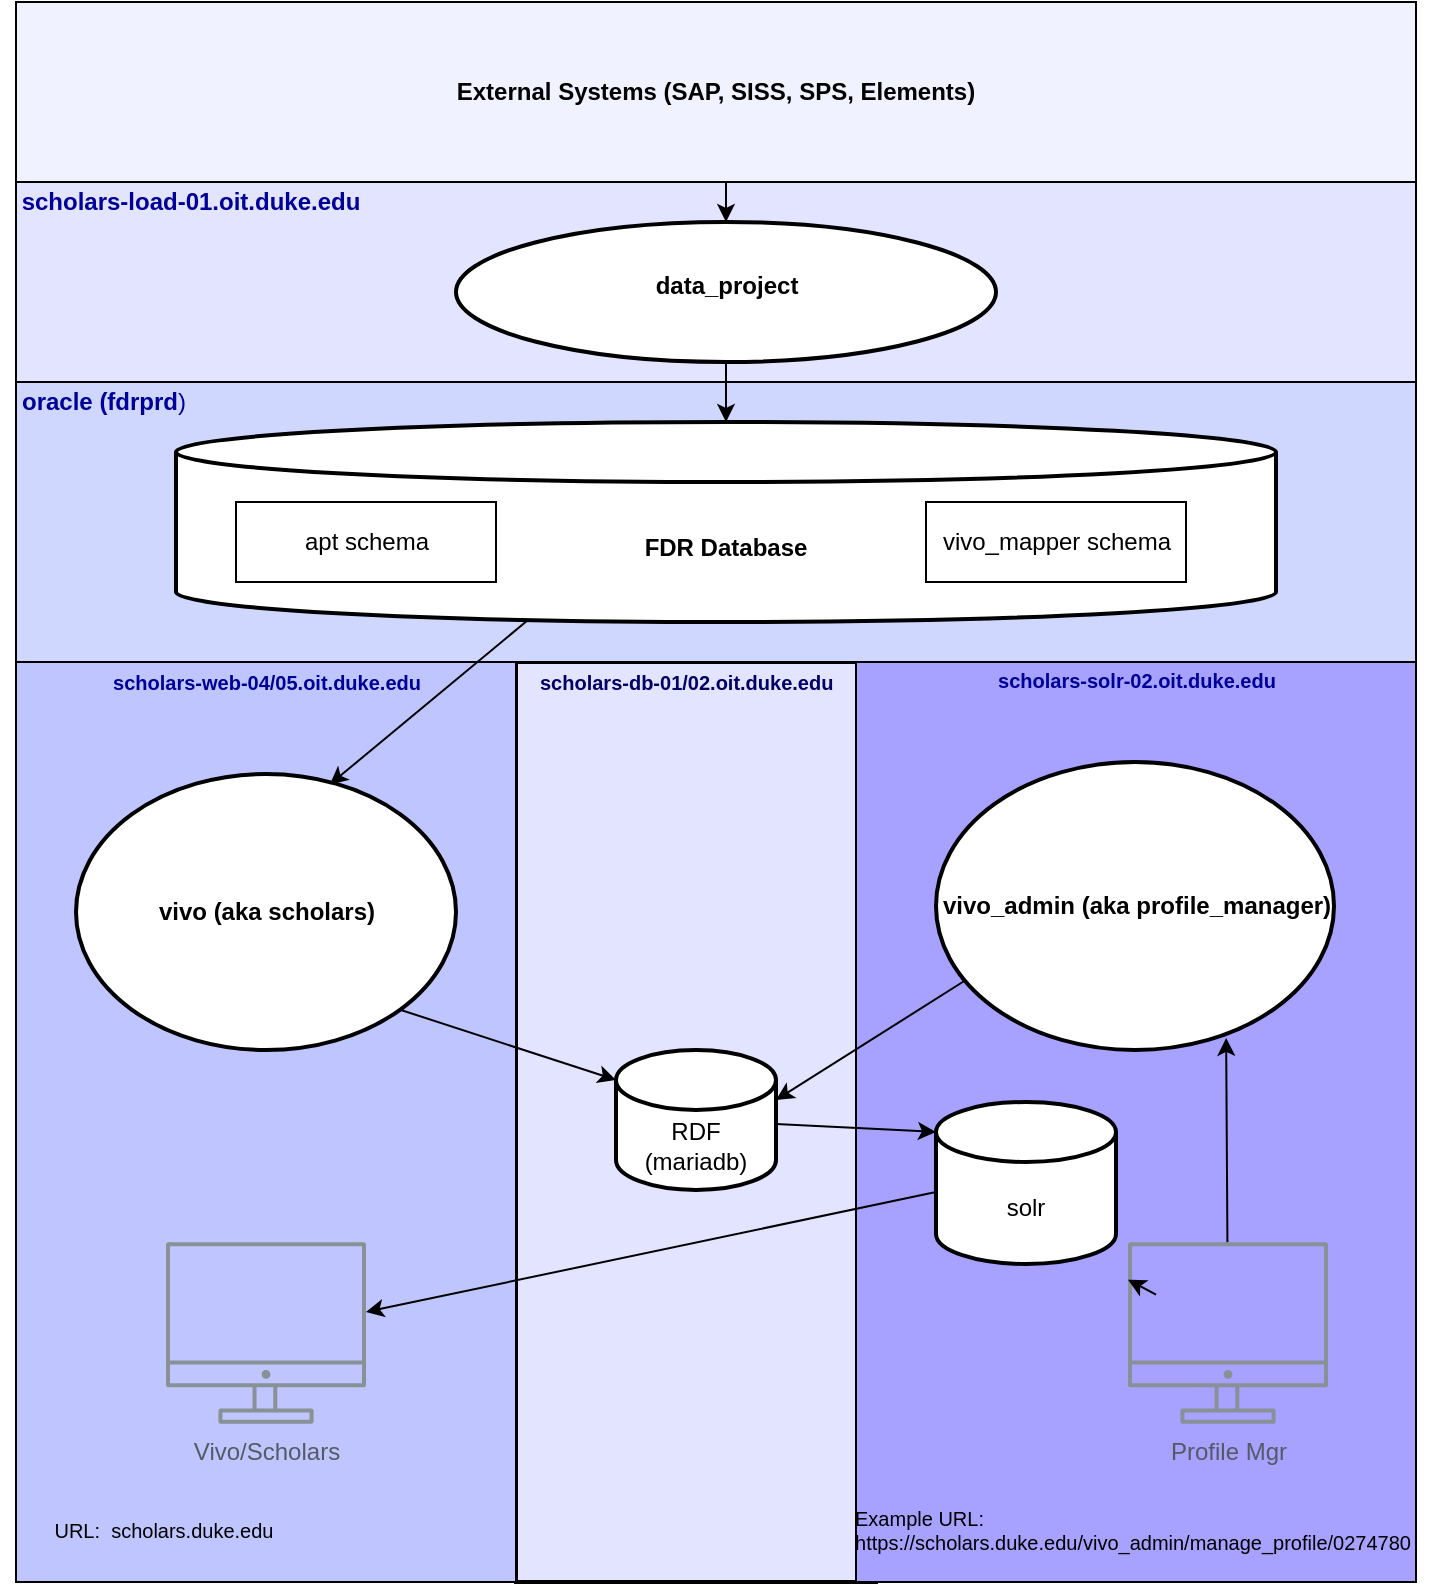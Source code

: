 <mxfile version="17.1.0" type="github">
  <diagram id="9MPO39MfpI7pv3HyR61F" name="Page-1">
    <mxGraphModel dx="1579" dy="667" grid="1" gridSize="10" guides="1" tooltips="1" connect="1" arrows="1" fold="1" page="1" pageScale="1" pageWidth="850" pageHeight="1100" math="0" shadow="0">
      <root>
        <mxCell id="0" />
        <mxCell id="1" parent="0" />
        <mxCell id="cj-YQitfOQZqWISBJvCt-74" value="" style="rounded=0;whiteSpace=wrap;html=1;labelBackgroundColor=none;labelBorderColor=none;fontSize=10;fontColor=#000000;strokeWidth=2;fillColor=#E3E4FF;" vertex="1" parent="1">
          <mxGeometry x="130" y="340" width="180" height="460" as="geometry" />
        </mxCell>
        <mxCell id="cj-YQitfOQZqWISBJvCt-64" value="" style="rounded=0;whiteSpace=wrap;html=1;fillColor=#A7A1FF;" vertex="1" parent="1">
          <mxGeometry x="300" y="340" width="280" height="460" as="geometry" />
        </mxCell>
        <mxCell id="cj-YQitfOQZqWISBJvCt-62" value="" style="rounded=0;whiteSpace=wrap;html=1;fillColor=#BFC6FF;" vertex="1" parent="1">
          <mxGeometry x="-120" y="340" width="250" height="460" as="geometry" />
        </mxCell>
        <mxCell id="cj-YQitfOQZqWISBJvCt-61" value="" style="rounded=0;whiteSpace=wrap;html=1;fillColor=#CFD7FF;" vertex="1" parent="1">
          <mxGeometry x="-120" y="200" width="700" height="140" as="geometry" />
        </mxCell>
        <mxCell id="cj-YQitfOQZqWISBJvCt-60" value="" style="rounded=0;whiteSpace=wrap;html=1;labelBackgroundColor=none;fillColor=#E3E4FF;" vertex="1" parent="1">
          <mxGeometry x="-120" y="100" width="700" height="100" as="geometry" />
        </mxCell>
        <mxCell id="cj-YQitfOQZqWISBJvCt-1" value="&lt;div&gt;&lt;span&gt;data_project&lt;/span&gt;&lt;/div&gt;&lt;div&gt;&lt;span&gt;&lt;br&gt;&lt;br&gt;&lt;/span&gt;&lt;/div&gt;" style="verticalLabelPosition=middle;verticalAlign=bottom;html=1;shape=mxgraph.flowchart.on-page_reference;fontStyle=1;horizontal=1;labelPosition=center;align=center;labelBorderColor=none;strokeWidth=2;" vertex="1" parent="1">
          <mxGeometry x="100" y="120" width="270" height="70" as="geometry" />
        </mxCell>
        <mxCell id="cj-YQitfOQZqWISBJvCt-15" style="edgeStyle=orthogonalEdgeStyle;rounded=0;orthogonalLoop=1;jettySize=auto;html=1;exitX=0.5;exitY=1;exitDx=0;exitDy=0;entryX=0.5;entryY=0;entryDx=0;entryDy=0;entryPerimeter=0;" edge="1" parent="1" source="cj-YQitfOQZqWISBJvCt-4" target="cj-YQitfOQZqWISBJvCt-1">
          <mxGeometry relative="1" as="geometry" />
        </mxCell>
        <mxCell id="cj-YQitfOQZqWISBJvCt-4" value="&lt;b&gt;External Systems (SAP, SISS, SPS, Elements)&lt;/b&gt;" style="rounded=0;whiteSpace=wrap;html=1;labelBackgroundColor=none;labelBorderColor=none;fillColor=#F0F2FF;" vertex="1" parent="1">
          <mxGeometry x="-120" y="10" width="700" height="90" as="geometry" />
        </mxCell>
        <mxCell id="cj-YQitfOQZqWISBJvCt-10" value="&lt;div&gt;Vivo/Scholars&lt;/div&gt;" style="sketch=0;outlineConnect=0;gradientColor=none;fontColor=#545B64;strokeColor=none;fillColor=#879196;dashed=0;verticalLabelPosition=bottom;verticalAlign=top;align=center;html=1;fontSize=12;fontStyle=0;aspect=fixed;shape=mxgraph.aws4.illustration_desktop;pointerEvents=1" vertex="1" parent="1">
          <mxGeometry x="-45" y="630" width="100" height="91" as="geometry" />
        </mxCell>
        <mxCell id="cj-YQitfOQZqWISBJvCt-11" value="&lt;div&gt;Profile Mgr &lt;br&gt;&lt;/div&gt;" style="sketch=0;outlineConnect=0;gradientColor=none;fontColor=#545B64;strokeColor=none;fillColor=#879196;dashed=0;verticalLabelPosition=bottom;verticalAlign=top;align=center;html=1;fontSize=12;fontStyle=0;aspect=fixed;shape=mxgraph.aws4.illustration_desktop;pointerEvents=1" vertex="1" parent="1">
          <mxGeometry x="436" y="630" width="100" height="91" as="geometry" />
        </mxCell>
        <mxCell id="cj-YQitfOQZqWISBJvCt-12" value="&lt;b&gt;FDR Database&lt;/b&gt;" style="shape=cylinder3;whiteSpace=wrap;html=1;boundedLbl=1;backgroundOutline=1;size=15;strokeWidth=2;" vertex="1" parent="1">
          <mxGeometry x="-40" y="220" width="550" height="100" as="geometry" />
        </mxCell>
        <mxCell id="cj-YQitfOQZqWISBJvCt-23" value="&lt;b&gt;vivo (aka scholars)&lt;/b&gt;" style="verticalLabelPosition=middle;verticalAlign=middle;html=1;shape=mxgraph.flowchart.on-page_reference;fontStyle=0;horizontal=1;labelPosition=center;align=center;strokeWidth=2;" vertex="1" parent="1">
          <mxGeometry x="-90" y="396" width="190" height="138" as="geometry" />
        </mxCell>
        <mxCell id="cj-YQitfOQZqWISBJvCt-25" value="&lt;b&gt;vivo_admin (aka profile_manager)&lt;/b&gt;" style="verticalLabelPosition=middle;verticalAlign=middle;html=1;shape=mxgraph.flowchart.on-page_reference;fontStyle=0;horizontal=1;labelPosition=center;align=center;strokeWidth=2;" vertex="1" parent="1">
          <mxGeometry x="340" y="390" width="199" height="144" as="geometry" />
        </mxCell>
        <mxCell id="cj-YQitfOQZqWISBJvCt-35" style="edgeStyle=orthogonalEdgeStyle;rounded=0;orthogonalLoop=1;jettySize=auto;html=1;entryX=0.5;entryY=0;entryDx=0;entryDy=0;entryPerimeter=0;exitX=0.5;exitY=1;exitDx=0;exitDy=0;exitPerimeter=0;" edge="1" parent="1" source="cj-YQitfOQZqWISBJvCt-1" target="cj-YQitfOQZqWISBJvCt-12">
          <mxGeometry relative="1" as="geometry">
            <mxPoint x="250" y="210" as="sourcePoint" />
            <mxPoint x="255" y="147" as="targetPoint" />
          </mxGeometry>
        </mxCell>
        <mxCell id="cj-YQitfOQZqWISBJvCt-37" value="&lt;div&gt;vivo_mapper schema&lt;/div&gt;" style="verticalLabelPosition=middle;verticalAlign=middle;html=1;shape=mxgraph.basic.rect;fillColor2=none;strokeWidth=1;size=20;indent=5;labelPosition=center;align=center;" vertex="1" parent="1">
          <mxGeometry x="335" y="260" width="130" height="40" as="geometry" />
        </mxCell>
        <mxCell id="cj-YQitfOQZqWISBJvCt-38" value="&lt;div&gt;apt schema&lt;/div&gt;" style="verticalLabelPosition=middle;verticalAlign=middle;html=1;shape=mxgraph.basic.rect;fillColor2=none;strokeWidth=1;size=20;indent=5;labelPosition=center;align=center;" vertex="1" parent="1">
          <mxGeometry x="-10" y="260" width="130" height="40" as="geometry" />
        </mxCell>
        <mxCell id="cj-YQitfOQZqWISBJvCt-43" value="" style="endArrow=classic;html=1;rounded=0;curved=1;exitX=0;exitY=0;exitDx=0;exitDy=45;exitPerimeter=0;" edge="1" parent="1" source="cj-YQitfOQZqWISBJvCt-75" target="cj-YQitfOQZqWISBJvCt-10">
          <mxGeometry width="50" height="50" relative="1" as="geometry">
            <mxPoint x="365" y="640" as="sourcePoint" />
            <mxPoint x="240" y="310" as="targetPoint" />
          </mxGeometry>
        </mxCell>
        <mxCell id="cj-YQitfOQZqWISBJvCt-46" value="" style="endArrow=classic;html=1;rounded=0;curved=1;" edge="1" parent="1" target="cj-YQitfOQZqWISBJvCt-11">
          <mxGeometry width="50" height="50" relative="1" as="geometry">
            <mxPoint x="450" y="656.311" as="sourcePoint" />
            <mxPoint x="394.413" y="680.063" as="targetPoint" />
          </mxGeometry>
        </mxCell>
        <mxCell id="cj-YQitfOQZqWISBJvCt-47" value="" style="endArrow=classic;html=1;rounded=0;curved=1;entryX=0.729;entryY=0.958;entryDx=0;entryDy=0;entryPerimeter=0;" edge="1" parent="1" source="cj-YQitfOQZqWISBJvCt-11" target="cj-YQitfOQZqWISBJvCt-25">
          <mxGeometry width="50" height="50" relative="1" as="geometry">
            <mxPoint x="500" y="690" as="sourcePoint" />
            <mxPoint x="490" y="480" as="targetPoint" />
          </mxGeometry>
        </mxCell>
        <mxCell id="cj-YQitfOQZqWISBJvCt-48" value="" style="endArrow=none;html=1;rounded=0;curved=1;" edge="1" parent="1">
          <mxGeometry width="50" height="50" relative="1" as="geometry">
            <mxPoint x="-120" y="200" as="sourcePoint" />
            <mxPoint x="560" y="200" as="targetPoint" />
          </mxGeometry>
        </mxCell>
        <mxCell id="cj-YQitfOQZqWISBJvCt-52" value="&lt;div&gt;&lt;font color=&quot;#000099&quot;&gt;&lt;b&gt;oracle (fdrprd&lt;/b&gt;)&lt;/font&gt;&lt;/div&gt;" style="text;html=1;strokeColor=none;fillColor=none;align=left;verticalAlign=middle;whiteSpace=wrap;rounded=0;" vertex="1" parent="1">
          <mxGeometry x="-119" y="195" width="120" height="30" as="geometry" />
        </mxCell>
        <mxCell id="cj-YQitfOQZqWISBJvCt-53" value="&lt;font color=&quot;#000099&quot;&gt;&lt;b&gt;scholars-load-01.oit.duke.edu&lt;/b&gt;&lt;/font&gt;" style="text;html=1;align=center;verticalAlign=middle;resizable=0;points=[];autosize=1;strokeColor=none;fillColor=none;" vertex="1" parent="1">
          <mxGeometry x="-123" y="100" width="180" height="20" as="geometry" />
        </mxCell>
        <mxCell id="cj-YQitfOQZqWISBJvCt-55" value="&lt;div style=&quot;font-size: 10px;&quot;&gt;&lt;font style=&quot;font-size: 10px;&quot; color=&quot;#000099&quot;&gt;&lt;b style=&quot;font-size: 10px;&quot;&gt;scholars-web-04/05.oit.duke.edu&lt;/b&gt;&lt;/font&gt;&lt;/div&gt;" style="text;html=1;align=center;verticalAlign=middle;resizable=0;points=[];autosize=1;strokeColor=none;fillColor=none;fontSize=10;" vertex="1" parent="1">
          <mxGeometry x="-80" y="340" width="170" height="20" as="geometry" />
        </mxCell>
        <mxCell id="cj-YQitfOQZqWISBJvCt-56" value="&lt;div style=&quot;font-size: 10px;&quot;&gt;&lt;font style=&quot;font-size: 10px;&quot; color=&quot;#000099&quot;&gt;&lt;b style=&quot;font-size: 10px;&quot;&gt;scholars-solr-02.oit.duke.edu&lt;/b&gt;&lt;/font&gt;&lt;/div&gt;&lt;div style=&quot;font-size: 10px;&quot;&gt;&lt;font style=&quot;font-size: 10px;&quot; color=&quot;#000099&quot;&gt;&lt;b style=&quot;font-size: 10px;&quot;&gt;&lt;br style=&quot;font-size: 10px;&quot;&gt;&lt;/b&gt;&lt;/font&gt;&lt;/div&gt;" style="text;html=1;align=center;verticalAlign=middle;resizable=0;points=[];autosize=1;strokeColor=none;fillColor=none;fontSize=10;" vertex="1" parent="1">
          <mxGeometry x="365" y="340" width="150" height="30" as="geometry" />
        </mxCell>
        <mxCell id="cj-YQitfOQZqWISBJvCt-63" value="" style="endArrow=classic;html=1;rounded=0;curved=1;exitX=0.855;exitY=0.855;exitDx=0;exitDy=0;exitPerimeter=0;entryX=0;entryY=0;entryDx=0;entryDy=15;entryPerimeter=0;" edge="1" parent="1" source="cj-YQitfOQZqWISBJvCt-23" target="cj-YQitfOQZqWISBJvCt-6">
          <mxGeometry width="50" height="50" relative="1" as="geometry">
            <mxPoint x="170" y="440" as="sourcePoint" />
            <mxPoint x="220" y="390" as="targetPoint" />
          </mxGeometry>
        </mxCell>
        <mxCell id="cj-YQitfOQZqWISBJvCt-65" value="" style="endArrow=classic;html=1;rounded=0;curved=1;exitX=0.32;exitY=0.99;exitDx=0;exitDy=0;exitPerimeter=0;entryX=0.668;entryY=0.038;entryDx=0;entryDy=0;entryPerimeter=0;" edge="1" parent="1" source="cj-YQitfOQZqWISBJvCt-12" target="cj-YQitfOQZqWISBJvCt-23">
          <mxGeometry width="50" height="50" relative="1" as="geometry">
            <mxPoint x="230" y="530" as="sourcePoint" />
            <mxPoint x="280" y="480" as="targetPoint" />
          </mxGeometry>
        </mxCell>
        <mxCell id="cj-YQitfOQZqWISBJvCt-66" value="" style="endArrow=classic;html=1;rounded=0;curved=1;exitX=0.075;exitY=0.757;exitDx=0;exitDy=0;exitPerimeter=0;entryX=1;entryY=0;entryDx=0;entryDy=25;entryPerimeter=0;" edge="1" parent="1" source="cj-YQitfOQZqWISBJvCt-25" target="cj-YQitfOQZqWISBJvCt-6">
          <mxGeometry width="50" height="50" relative="1" as="geometry">
            <mxPoint x="230" y="530" as="sourcePoint" />
            <mxPoint x="280" y="480" as="targetPoint" />
          </mxGeometry>
        </mxCell>
        <mxCell id="cj-YQitfOQZqWISBJvCt-71" value="&lt;div style=&quot;font-size: 10px;&quot; align=&quot;left&quot;&gt;Example URL:&lt;/div&gt;&lt;div style=&quot;font-size: 10px;&quot;&gt;https://scholars.duke.edu/vivo_admin/manage_profile/0274780&lt;br style=&quot;font-size: 10px;&quot;&gt;&lt;/div&gt;" style="text;html=1;strokeColor=none;fillColor=none;align=center;verticalAlign=middle;whiteSpace=wrap;rounded=0;labelBackgroundColor=none;labelBorderColor=none;fontColor=#000000;fontSize=10;" vertex="1" parent="1">
          <mxGeometry x="280" y="765.5" width="317" height="17" as="geometry" />
        </mxCell>
        <mxCell id="cj-YQitfOQZqWISBJvCt-72" value="&lt;div style=&quot;font-size: 10px&quot;&gt;URL:&amp;nbsp; scholars.duke.edu&lt;br style=&quot;font-size: 10px&quot;&gt;&lt;/div&gt;" style="text;html=1;strokeColor=none;fillColor=none;align=center;verticalAlign=middle;whiteSpace=wrap;rounded=0;labelBackgroundColor=none;labelBorderColor=none;fontColor=#000000;fontSize=10;" vertex="1" parent="1">
          <mxGeometry x="-128" y="769" width="164" height="10" as="geometry" />
        </mxCell>
        <mxCell id="cj-YQitfOQZqWISBJvCt-6" value="RDF (mariadb)" style="shape=cylinder3;whiteSpace=wrap;html=1;boundedLbl=1;backgroundOutline=1;size=15;strokeWidth=2;" vertex="1" parent="1">
          <mxGeometry x="180" y="534" width="80" height="70" as="geometry" />
        </mxCell>
        <mxCell id="cj-YQitfOQZqWISBJvCt-45" value="" style="endArrow=classic;html=1;rounded=0;curved=1;entryX=0;entryY=0;entryDx=0;entryDy=15;entryPerimeter=0;" edge="1" parent="1" source="cj-YQitfOQZqWISBJvCt-6" target="cj-YQitfOQZqWISBJvCt-75">
          <mxGeometry width="50" height="50" relative="1" as="geometry">
            <mxPoint x="280" y="470" as="sourcePoint" />
            <mxPoint x="365" y="620.733" as="targetPoint" />
          </mxGeometry>
        </mxCell>
        <mxCell id="cj-YQitfOQZqWISBJvCt-75" value="solr" style="shape=cylinder3;whiteSpace=wrap;html=1;boundedLbl=1;backgroundOutline=1;size=15;strokeWidth=2;" vertex="1" parent="1">
          <mxGeometry x="340" y="560" width="90" height="81" as="geometry" />
        </mxCell>
        <mxCell id="cj-YQitfOQZqWISBJvCt-76" value="&lt;font style=&quot;font-size: 10px&quot; face=&quot;Helvetica&quot;&gt;&lt;span style=&quot;text-decoration: none; font-style: normal;&quot;&gt;scholars-db-01/02.oit.duke.edu&lt;/span&gt;&lt;/font&gt;" style="text;html=1;strokeColor=none;fillColor=none;align=left;verticalAlign=middle;whiteSpace=wrap;rounded=0;labelBackgroundColor=none;labelBorderColor=none;fontSize=10;fontColor=#000066;fontStyle=1" vertex="1" parent="1">
          <mxGeometry x="140" y="335" width="170" height="30" as="geometry" />
        </mxCell>
      </root>
    </mxGraphModel>
  </diagram>
</mxfile>
